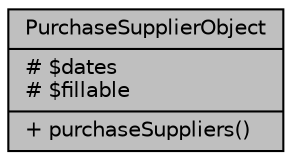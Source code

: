 digraph "PurchaseSupplierObject"
{
 // LATEX_PDF_SIZE
  bgcolor="transparent";
  edge [fontname="Helvetica",fontsize="10",labelfontname="Helvetica",labelfontsize="10"];
  node [fontname="Helvetica",fontsize="10",shape=record];
  Node1 [label="{PurchaseSupplierObject\n|# $dates\l# $fillable\l|+ purchaseSuppliers()\l}",height=0.2,width=0.4,color="black", fillcolor="grey75", style="filled", fontcolor="black",tooltip="Datos de los objetos de proveedores."];
}
